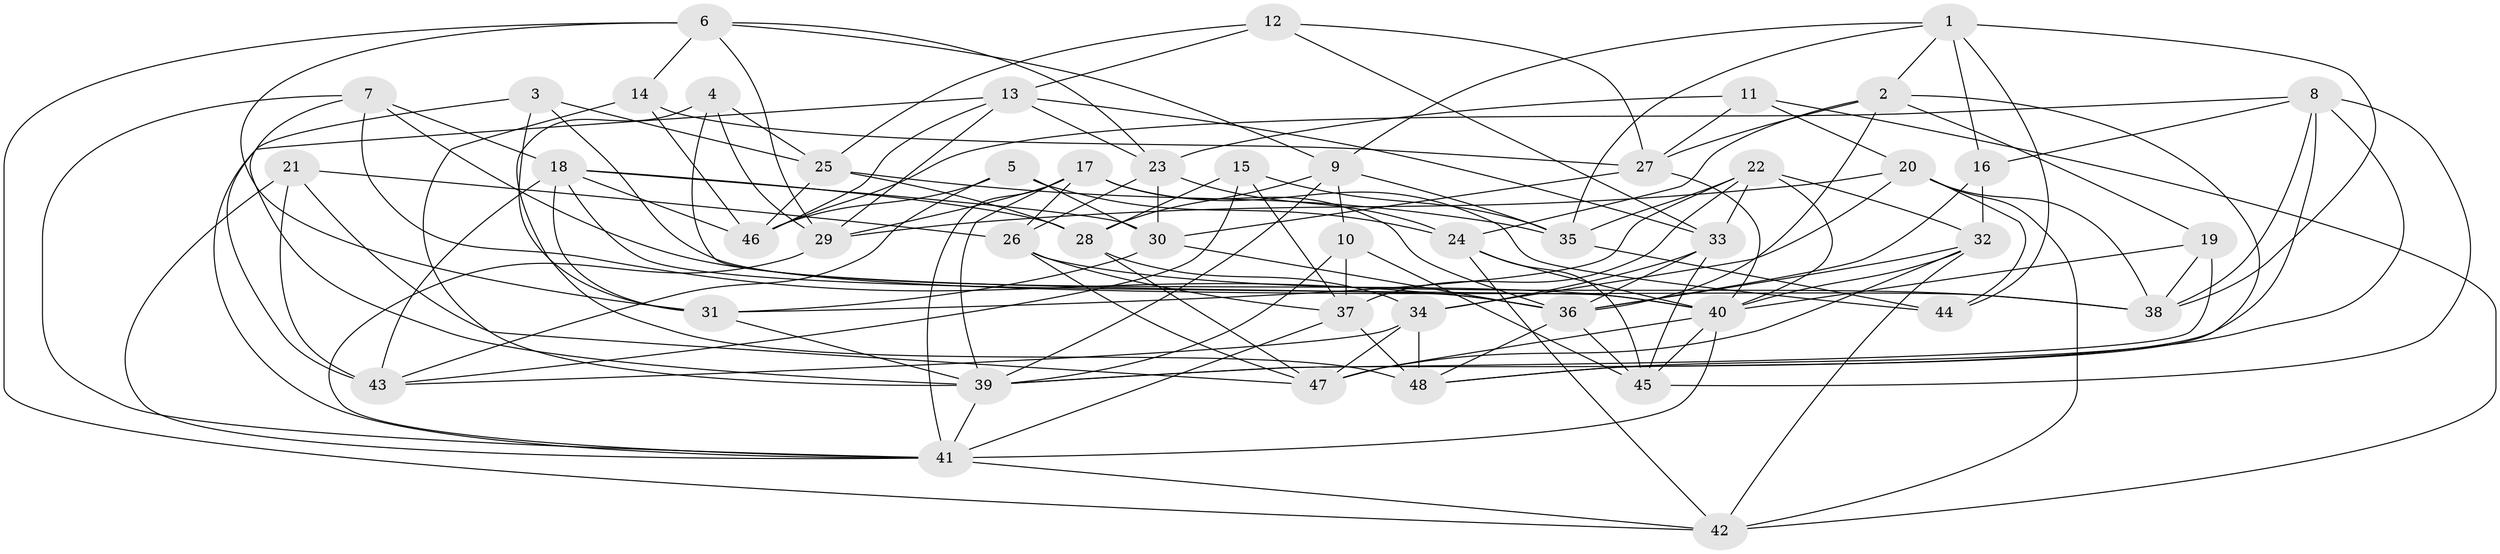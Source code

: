 // original degree distribution, {4: 1.0}
// Generated by graph-tools (version 1.1) at 2025/50/03/09/25 03:50:47]
// undirected, 48 vertices, 139 edges
graph export_dot {
graph [start="1"]
  node [color=gray90,style=filled];
  1;
  2;
  3;
  4;
  5;
  6;
  7;
  8;
  9;
  10;
  11;
  12;
  13;
  14;
  15;
  16;
  17;
  18;
  19;
  20;
  21;
  22;
  23;
  24;
  25;
  26;
  27;
  28;
  29;
  30;
  31;
  32;
  33;
  34;
  35;
  36;
  37;
  38;
  39;
  40;
  41;
  42;
  43;
  44;
  45;
  46;
  47;
  48;
  1 -- 2 [weight=1.0];
  1 -- 9 [weight=1.0];
  1 -- 16 [weight=1.0];
  1 -- 35 [weight=1.0];
  1 -- 38 [weight=1.0];
  1 -- 44 [weight=1.0];
  2 -- 19 [weight=1.0];
  2 -- 24 [weight=1.0];
  2 -- 27 [weight=1.0];
  2 -- 36 [weight=1.0];
  2 -- 48 [weight=1.0];
  3 -- 25 [weight=1.0];
  3 -- 31 [weight=1.0];
  3 -- 38 [weight=1.0];
  3 -- 43 [weight=1.0];
  4 -- 25 [weight=1.0];
  4 -- 29 [weight=1.0];
  4 -- 40 [weight=1.0];
  4 -- 48 [weight=1.0];
  5 -- 24 [weight=1.0];
  5 -- 30 [weight=1.0];
  5 -- 43 [weight=1.0];
  5 -- 46 [weight=1.0];
  6 -- 9 [weight=1.0];
  6 -- 14 [weight=1.0];
  6 -- 23 [weight=1.0];
  6 -- 29 [weight=1.0];
  6 -- 31 [weight=1.0];
  6 -- 42 [weight=1.0];
  7 -- 18 [weight=2.0];
  7 -- 36 [weight=1.0];
  7 -- 39 [weight=1.0];
  7 -- 40 [weight=1.0];
  7 -- 41 [weight=1.0];
  8 -- 16 [weight=1.0];
  8 -- 38 [weight=1.0];
  8 -- 39 [weight=1.0];
  8 -- 45 [weight=1.0];
  8 -- 46 [weight=1.0];
  8 -- 48 [weight=1.0];
  9 -- 10 [weight=1.0];
  9 -- 28 [weight=1.0];
  9 -- 35 [weight=1.0];
  9 -- 39 [weight=1.0];
  10 -- 37 [weight=1.0];
  10 -- 39 [weight=1.0];
  10 -- 45 [weight=1.0];
  11 -- 20 [weight=1.0];
  11 -- 23 [weight=1.0];
  11 -- 27 [weight=1.0];
  11 -- 42 [weight=1.0];
  12 -- 13 [weight=1.0];
  12 -- 25 [weight=1.0];
  12 -- 27 [weight=1.0];
  12 -- 33 [weight=1.0];
  13 -- 23 [weight=1.0];
  13 -- 29 [weight=1.0];
  13 -- 33 [weight=1.0];
  13 -- 41 [weight=1.0];
  13 -- 46 [weight=1.0];
  14 -- 27 [weight=1.0];
  14 -- 39 [weight=1.0];
  14 -- 46 [weight=1.0];
  15 -- 28 [weight=1.0];
  15 -- 35 [weight=1.0];
  15 -- 37 [weight=1.0];
  15 -- 43 [weight=1.0];
  16 -- 32 [weight=1.0];
  16 -- 36 [weight=1.0];
  17 -- 26 [weight=1.0];
  17 -- 29 [weight=1.0];
  17 -- 36 [weight=1.0];
  17 -- 39 [weight=1.0];
  17 -- 41 [weight=1.0];
  17 -- 44 [weight=1.0];
  18 -- 28 [weight=1.0];
  18 -- 30 [weight=1.0];
  18 -- 31 [weight=1.0];
  18 -- 36 [weight=1.0];
  18 -- 43 [weight=1.0];
  18 -- 46 [weight=1.0];
  19 -- 38 [weight=1.0];
  19 -- 39 [weight=1.0];
  19 -- 40 [weight=1.0];
  20 -- 29 [weight=1.0];
  20 -- 34 [weight=1.0];
  20 -- 38 [weight=1.0];
  20 -- 42 [weight=1.0];
  20 -- 44 [weight=1.0];
  21 -- 26 [weight=1.0];
  21 -- 41 [weight=1.0];
  21 -- 43 [weight=1.0];
  21 -- 47 [weight=1.0];
  22 -- 31 [weight=1.0];
  22 -- 32 [weight=1.0];
  22 -- 33 [weight=1.0];
  22 -- 35 [weight=1.0];
  22 -- 37 [weight=1.0];
  22 -- 40 [weight=1.0];
  23 -- 24 [weight=1.0];
  23 -- 26 [weight=1.0];
  23 -- 30 [weight=1.0];
  24 -- 40 [weight=1.0];
  24 -- 42 [weight=1.0];
  24 -- 45 [weight=1.0];
  25 -- 28 [weight=1.0];
  25 -- 35 [weight=1.0];
  25 -- 46 [weight=1.0];
  26 -- 37 [weight=1.0];
  26 -- 38 [weight=1.0];
  26 -- 47 [weight=1.0];
  27 -- 30 [weight=1.0];
  27 -- 40 [weight=1.0];
  28 -- 34 [weight=1.0];
  28 -- 47 [weight=1.0];
  29 -- 41 [weight=1.0];
  30 -- 31 [weight=1.0];
  30 -- 36 [weight=1.0];
  31 -- 39 [weight=1.0];
  32 -- 36 [weight=1.0];
  32 -- 40 [weight=1.0];
  32 -- 42 [weight=1.0];
  32 -- 47 [weight=1.0];
  33 -- 34 [weight=1.0];
  33 -- 36 [weight=1.0];
  33 -- 45 [weight=1.0];
  34 -- 43 [weight=1.0];
  34 -- 47 [weight=1.0];
  34 -- 48 [weight=1.0];
  35 -- 44 [weight=1.0];
  36 -- 45 [weight=1.0];
  36 -- 48 [weight=1.0];
  37 -- 41 [weight=1.0];
  37 -- 48 [weight=1.0];
  39 -- 41 [weight=2.0];
  40 -- 41 [weight=1.0];
  40 -- 45 [weight=1.0];
  40 -- 47 [weight=1.0];
  41 -- 42 [weight=1.0];
}
